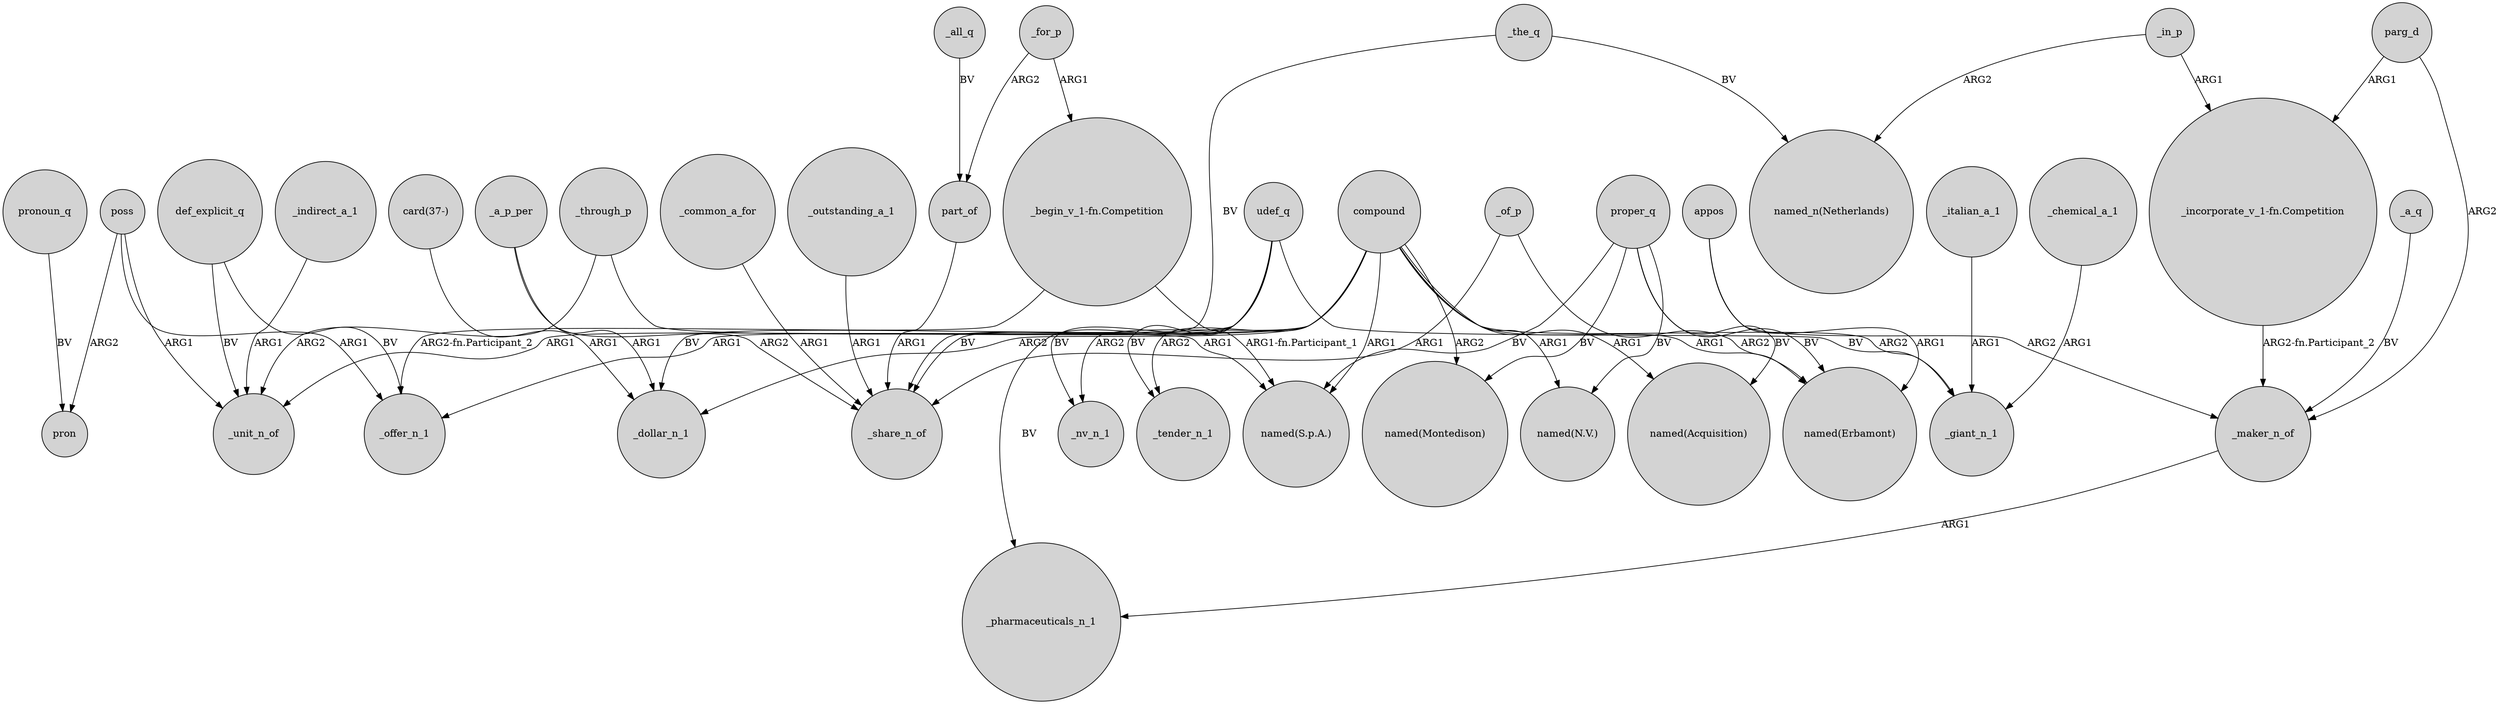 digraph {
	node [shape=circle style=filled]
	def_explicit_q -> _unit_n_of [label=BV]
	compound -> _unit_n_of [label=ARG1]
	_all_q -> part_of [label=BV]
	compound -> _nv_n_1 [label=ARG2]
	_for_p -> "_begin_v_1-fn.Competition" [label=ARG1]
	proper_q -> "named(N.V.)" [label=BV]
	compound -> _dollar_n_1 [label=ARG2]
	compound -> "named(Acquisition)" [label=ARG1]
	appos -> "named(Erbamont)" [label=ARG1]
	poss -> _offer_n_1 [label=ARG1]
	_indirect_a_1 -> _unit_n_of [label=ARG1]
	_for_p -> part_of [label=ARG2]
	"_incorporate_v_1-fn.Competition" -> _maker_n_of [label="ARG2-fn.Participant_2"]
	"_begin_v_1-fn.Competition" -> _offer_n_1 [label="ARG2-fn.Participant_2"]
	part_of -> _share_n_of [label=ARG1]
	udef_q -> _dollar_n_1 [label=BV]
	_through_p -> "named(S.p.A.)" [label=ARG1]
	compound -> _tender_n_1 [label=ARG2]
	_a_q -> _maker_n_of [label=BV]
	_italian_a_1 -> _giant_n_1 [label=ARG1]
	proper_q -> "named(Erbamont)" [label=BV]
	_of_p -> _share_n_of [label=ARG1]
	_common_a_for -> _share_n_of [label=ARG1]
	_maker_n_of -> _pharmaceuticals_n_1 [label=ARG1]
	_a_p_per -> _share_n_of [label=ARG2]
	"card(37-)" -> _dollar_n_1 [label=ARG1]
	udef_q -> _tender_n_1 [label=BV]
	compound -> "named(Montedison)" [label=ARG2]
	compound -> _giant_n_1 [label=ARG2]
	parg_d -> "_incorporate_v_1-fn.Competition" [label=ARG1]
	"_begin_v_1-fn.Competition" -> "named(S.p.A.)" [label="ARG1-fn.Participant_1"]
	compound -> "named(Erbamont)" [label=ARG1]
	_the_q -> _share_n_of [label=BV]
	_of_p -> "named(Erbamont)" [label=ARG2]
	poss -> pron [label=ARG2]
	_outstanding_a_1 -> _share_n_of [label=ARG1]
	_in_p -> "named_n(Netherlands)" [label=ARG2]
	compound -> "named(N.V.)" [label=ARG1]
	_through_p -> _unit_n_of [label=ARG2]
	def_explicit_q -> _offer_n_1 [label=BV]
	udef_q -> _share_n_of [label=BV]
	proper_q -> "named(Acquisition)" [label=BV]
	_chemical_a_1 -> _giant_n_1 [label=ARG1]
	appos -> _maker_n_of [label=ARG2]
	udef_q -> _giant_n_1 [label=BV]
	pronoun_q -> pron [label=BV]
	parg_d -> _maker_n_of [label=ARG2]
	_in_p -> "_incorporate_v_1-fn.Competition" [label=ARG1]
	_a_p_per -> _dollar_n_1 [label=ARG1]
	compound -> _offer_n_1 [label=ARG1]
	proper_q -> "named(Montedison)" [label=BV]
	proper_q -> "named(S.p.A.)" [label=BV]
	poss -> _unit_n_of [label=ARG1]
	compound -> "named(S.p.A.)" [label=ARG1]
	udef_q -> _pharmaceuticals_n_1 [label=BV]
	udef_q -> _nv_n_1 [label=BV]
	_the_q -> "named_n(Netherlands)" [label=BV]
}
